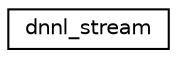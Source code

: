 digraph "Graphical Class Hierarchy"
{
 // LATEX_PDF_SIZE
  edge [fontname="Helvetica",fontsize="10",labelfontname="Helvetica",labelfontsize="10"];
  node [fontname="Helvetica",fontsize="10",shape=record];
  rankdir="LR";
  Node0 [label="dnnl_stream",height=0.2,width=0.4,color="black", fillcolor="white", style="filled",URL="$structdnnl__stream.html",tooltip=" "];
}
